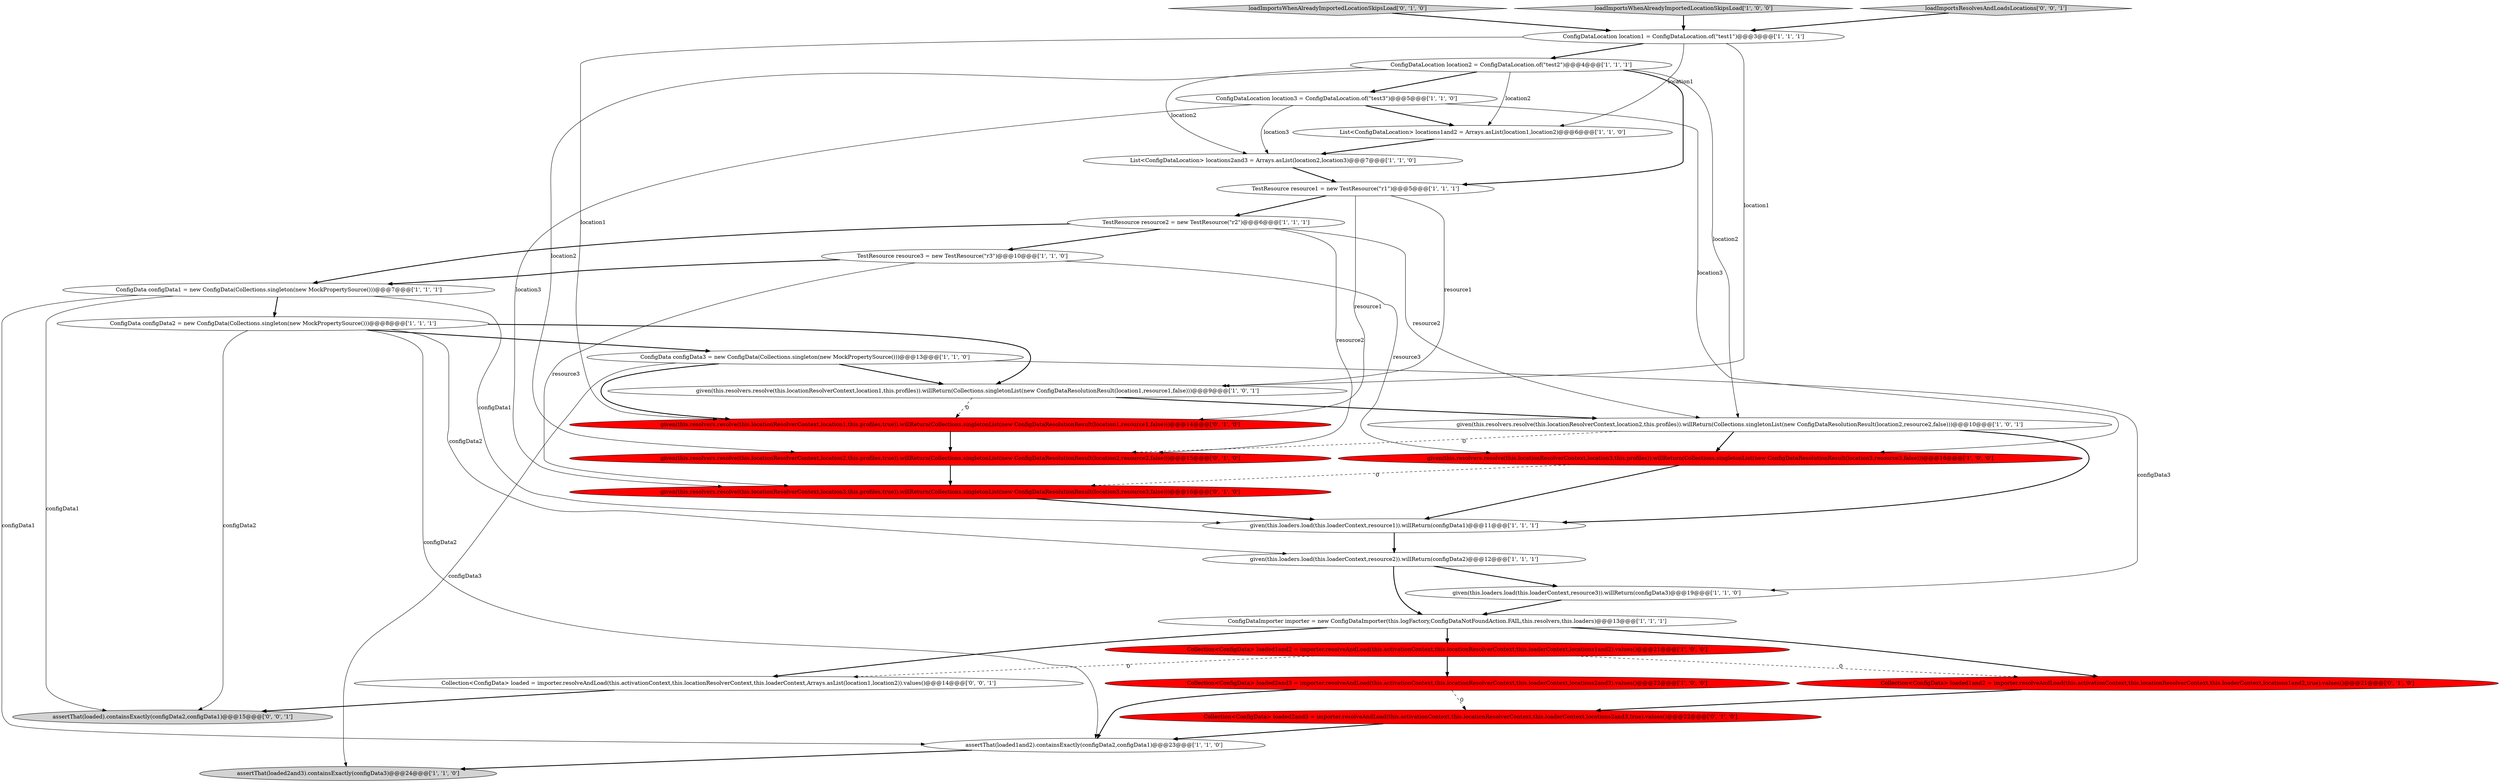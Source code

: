 digraph {
7 [style = filled, label = "ConfigData configData2 = new ConfigData(Collections.singleton(new MockPropertySource()))@@@8@@@['1', '1', '1']", fillcolor = white, shape = ellipse image = "AAA0AAABBB1BBB"];
19 [style = filled, label = "TestResource resource1 = new TestResource(\"r1\")@@@5@@@['1', '1', '1']", fillcolor = white, shape = ellipse image = "AAA0AAABBB1BBB"];
31 [style = filled, label = "assertThat(loaded).containsExactly(configData2,configData1)@@@15@@@['0', '0', '1']", fillcolor = lightgray, shape = ellipse image = "AAA0AAABBB3BBB"];
17 [style = filled, label = "given(this.resolvers.resolve(this.locationResolverContext,location2,this.profiles)).willReturn(Collections.singletonList(new ConfigDataResolutionResult(location2,resource2,false)))@@@10@@@['1', '0', '1']", fillcolor = white, shape = ellipse image = "AAA0AAABBB1BBB"];
5 [style = filled, label = "given(this.resolvers.resolve(this.locationResolverContext,location1,this.profiles)).willReturn(Collections.singletonList(new ConfigDataResolutionResult(location1,resource1,false)))@@@9@@@['1', '0', '1']", fillcolor = white, shape = ellipse image = "AAA0AAABBB1BBB"];
15 [style = filled, label = "Collection<ConfigData> loaded1and2 = importer.resolveAndLoad(this.activationContext,this.locationResolverContext,this.loaderContext,locations1and2).values()@@@21@@@['1', '0', '0']", fillcolor = red, shape = ellipse image = "AAA1AAABBB1BBB"];
3 [style = filled, label = "assertThat(loaded2and3).containsExactly(configData3)@@@24@@@['1', '1', '0']", fillcolor = lightgray, shape = ellipse image = "AAA0AAABBB1BBB"];
14 [style = filled, label = "ConfigDataImporter importer = new ConfigDataImporter(this.logFactory,ConfigDataNotFoundAction.FAIL,this.resolvers,this.loaders)@@@13@@@['1', '1', '1']", fillcolor = white, shape = ellipse image = "AAA0AAABBB1BBB"];
25 [style = filled, label = "given(this.resolvers.resolve(this.locationResolverContext,location1,this.profiles,true)).willReturn(Collections.singletonList(new ConfigDataResolutionResult(location1,resource1,false)))@@@14@@@['0', '1', '0']", fillcolor = red, shape = ellipse image = "AAA1AAABBB2BBB"];
0 [style = filled, label = "ConfigDataLocation location1 = ConfigDataLocation.of(\"test1\")@@@3@@@['1', '1', '1']", fillcolor = white, shape = ellipse image = "AAA0AAABBB1BBB"];
9 [style = filled, label = "given(this.loaders.load(this.loaderContext,resource3)).willReturn(configData3)@@@19@@@['1', '1', '0']", fillcolor = white, shape = ellipse image = "AAA0AAABBB1BBB"];
26 [style = filled, label = "loadImportsWhenAlreadyImportedLocationSkipsLoad['0', '1', '0']", fillcolor = lightgray, shape = diamond image = "AAA0AAABBB2BBB"];
11 [style = filled, label = "given(this.loaders.load(this.loaderContext,resource2)).willReturn(configData2)@@@12@@@['1', '1', '1']", fillcolor = white, shape = ellipse image = "AAA0AAABBB1BBB"];
22 [style = filled, label = "ConfigDataLocation location3 = ConfigDataLocation.of(\"test3\")@@@5@@@['1', '1', '0']", fillcolor = white, shape = ellipse image = "AAA0AAABBB1BBB"];
20 [style = filled, label = "List<ConfigDataLocation> locations1and2 = Arrays.asList(location1,location2)@@@6@@@['1', '1', '0']", fillcolor = white, shape = ellipse image = "AAA0AAABBB1BBB"];
24 [style = filled, label = "Collection<ConfigData> loaded2and3 = importer.resolveAndLoad(this.activationContext,this.locationResolverContext,this.loaderContext,locations2and3,true).values()@@@22@@@['0', '1', '0']", fillcolor = red, shape = ellipse image = "AAA1AAABBB2BBB"];
4 [style = filled, label = "TestResource resource3 = new TestResource(\"r3\")@@@10@@@['1', '1', '0']", fillcolor = white, shape = ellipse image = "AAA0AAABBB1BBB"];
27 [style = filled, label = "given(this.resolvers.resolve(this.locationResolverContext,location2,this.profiles,true)).willReturn(Collections.singletonList(new ConfigDataResolutionResult(location2,resource2,false)))@@@15@@@['0', '1', '0']", fillcolor = red, shape = ellipse image = "AAA1AAABBB2BBB"];
16 [style = filled, label = "loadImportsWhenAlreadyImportedLocationSkipsLoad['1', '0', '0']", fillcolor = lightgray, shape = diamond image = "AAA0AAABBB1BBB"];
1 [style = filled, label = "Collection<ConfigData> loaded2and3 = importer.resolveAndLoad(this.activationContext,this.locationResolverContext,this.loaderContext,locations2and3).values()@@@22@@@['1', '0', '0']", fillcolor = red, shape = ellipse image = "AAA1AAABBB1BBB"];
18 [style = filled, label = "ConfigDataLocation location2 = ConfigDataLocation.of(\"test2\")@@@4@@@['1', '1', '1']", fillcolor = white, shape = ellipse image = "AAA0AAABBB1BBB"];
30 [style = filled, label = "loadImportsResolvesAndLoadsLocations['0', '0', '1']", fillcolor = lightgray, shape = diamond image = "AAA0AAABBB3BBB"];
21 [style = filled, label = "ConfigData configData1 = new ConfigData(Collections.singleton(new MockPropertySource()))@@@7@@@['1', '1', '1']", fillcolor = white, shape = ellipse image = "AAA0AAABBB1BBB"];
12 [style = filled, label = "ConfigData configData3 = new ConfigData(Collections.singleton(new MockPropertySource()))@@@13@@@['1', '1', '0']", fillcolor = white, shape = ellipse image = "AAA0AAABBB1BBB"];
23 [style = filled, label = "Collection<ConfigData> loaded1and2 = importer.resolveAndLoad(this.activationContext,this.locationResolverContext,this.loaderContext,locations1and2,true).values()@@@21@@@['0', '1', '0']", fillcolor = red, shape = ellipse image = "AAA1AAABBB2BBB"];
6 [style = filled, label = "TestResource resource2 = new TestResource(\"r2\")@@@6@@@['1', '1', '1']", fillcolor = white, shape = ellipse image = "AAA0AAABBB1BBB"];
13 [style = filled, label = "given(this.resolvers.resolve(this.locationResolverContext,location3,this.profiles)).willReturn(Collections.singletonList(new ConfigDataResolutionResult(location3,resource3,false)))@@@16@@@['1', '0', '0']", fillcolor = red, shape = ellipse image = "AAA1AAABBB1BBB"];
29 [style = filled, label = "Collection<ConfigData> loaded = importer.resolveAndLoad(this.activationContext,this.locationResolverContext,this.loaderContext,Arrays.asList(location1,location2)).values()@@@14@@@['0', '0', '1']", fillcolor = white, shape = ellipse image = "AAA0AAABBB3BBB"];
10 [style = filled, label = "given(this.loaders.load(this.loaderContext,resource1)).willReturn(configData1)@@@11@@@['1', '1', '1']", fillcolor = white, shape = ellipse image = "AAA0AAABBB1BBB"];
2 [style = filled, label = "assertThat(loaded1and2).containsExactly(configData2,configData1)@@@23@@@['1', '1', '0']", fillcolor = white, shape = ellipse image = "AAA0AAABBB1BBB"];
28 [style = filled, label = "given(this.resolvers.resolve(this.locationResolverContext,location3,this.profiles,true)).willReturn(Collections.singletonList(new ConfigDataResolutionResult(location3,resource3,false)))@@@16@@@['0', '1', '0']", fillcolor = red, shape = ellipse image = "AAA1AAABBB2BBB"];
8 [style = filled, label = "List<ConfigDataLocation> locations2and3 = Arrays.asList(location2,location3)@@@7@@@['1', '1', '0']", fillcolor = white, shape = ellipse image = "AAA0AAABBB1BBB"];
12->3 [style = solid, label="configData3"];
6->27 [style = solid, label="resource2"];
13->10 [style = bold, label=""];
17->10 [style = bold, label=""];
16->0 [style = bold, label=""];
15->23 [style = dashed, label="0"];
12->5 [style = bold, label=""];
28->10 [style = bold, label=""];
24->2 [style = bold, label=""];
18->8 [style = solid, label="location2"];
11->14 [style = bold, label=""];
7->12 [style = bold, label=""];
19->5 [style = solid, label="resource1"];
4->13 [style = solid, label="resource3"];
8->19 [style = bold, label=""];
6->21 [style = bold, label=""];
6->17 [style = solid, label="resource2"];
12->9 [style = solid, label="configData3"];
2->3 [style = bold, label=""];
27->28 [style = bold, label=""];
29->31 [style = bold, label=""];
18->17 [style = solid, label="location2"];
22->28 [style = solid, label="location3"];
18->27 [style = solid, label="location2"];
18->19 [style = bold, label=""];
4->21 [style = bold, label=""];
4->28 [style = solid, label="resource3"];
21->2 [style = solid, label="configData1"];
5->25 [style = dashed, label="0"];
7->11 [style = solid, label="configData2"];
15->29 [style = dashed, label="0"];
19->25 [style = solid, label="resource1"];
21->10 [style = solid, label="configData1"];
19->6 [style = bold, label=""];
5->17 [style = bold, label=""];
11->9 [style = bold, label=""];
7->2 [style = solid, label="configData2"];
22->8 [style = solid, label="location3"];
13->28 [style = dashed, label="0"];
25->27 [style = bold, label=""];
6->4 [style = bold, label=""];
26->0 [style = bold, label=""];
20->8 [style = bold, label=""];
23->24 [style = bold, label=""];
18->22 [style = bold, label=""];
10->11 [style = bold, label=""];
7->5 [style = bold, label=""];
0->20 [style = solid, label="location1"];
14->23 [style = bold, label=""];
22->20 [style = bold, label=""];
18->20 [style = solid, label="location2"];
1->24 [style = dashed, label="0"];
12->25 [style = bold, label=""];
9->14 [style = bold, label=""];
14->29 [style = bold, label=""];
21->7 [style = bold, label=""];
0->18 [style = bold, label=""];
14->15 [style = bold, label=""];
17->13 [style = bold, label=""];
1->2 [style = bold, label=""];
30->0 [style = bold, label=""];
7->31 [style = solid, label="configData2"];
22->13 [style = solid, label="location3"];
0->5 [style = solid, label="location1"];
21->31 [style = solid, label="configData1"];
0->25 [style = solid, label="location1"];
15->1 [style = bold, label=""];
17->27 [style = dashed, label="0"];
}
